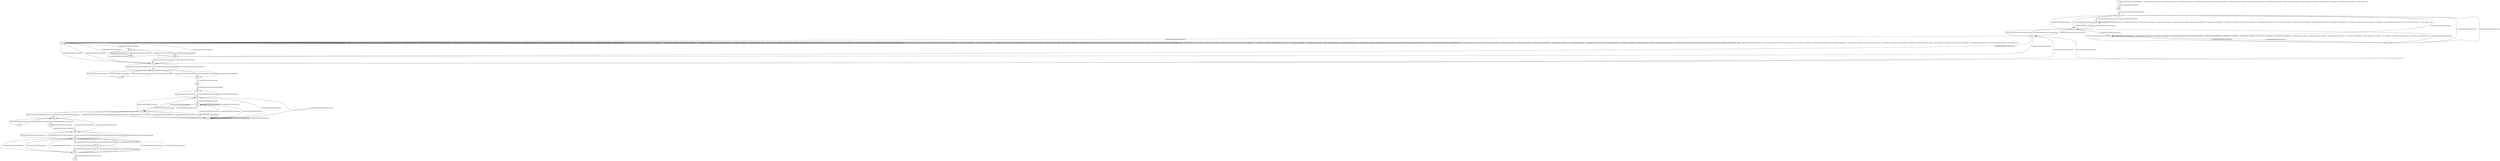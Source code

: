 # Total number of goals covered by this test: 1
# d57m --> d57p

digraph g {
"b1" -> "b1" [label = "1-toggle[TOGGLE];/null/door0[false]:=!(door0[false]); door1[false]:=!(door1[false]); door4[false]:=!(door4[false]); door6[false]:=!(door6[false]); door9[false]:=!(door9[false]); door42[false]:=!(door42[false]); door12[false]:=!(door12[false]); door13[false]:=!(door13[false]); door14[false]:=!(door14[false]); door18[false]:=!(door18[false]); door23[false]:=!(door23[false]); door58[false]:=!(door58[false]); door27[false]:=!(door27[false]); /null"];
"b1" -> "d42p" [label = "2-explore[EXPLORE];/null/null/null"];
"d42p" -> "d42m" [label = "3-explore[EXPLORE];/door42[false]/null/null"];
"d42m" -> "b59" [label = "4-explore[EXPLORE];/null/null/null"];
"b59" -> "d27p" [label = "5-explore[EXPLORE];/null/null/null"];
"d27p" -> "d27m" [label = "6-explore[EXPLORE];/door27[false]/null/null"];
"d27m" -> "b98" [label = "7-explore[EXPLORE];/null/null/null"];
"b98" -> "d9p" [label = "8-explore[EXPLORE];/null/null/null"];
"d9p" -> "b99" [label = "9-explore[EXPLORE];/null/null/null"];
"b99" -> "d9p" [label = "10-explore[EXPLORE];/null/null/null"];
"d9p" -> "b98" [label = "11-explore[EXPLORE];/null/null/null"];
"b98" -> "d33m" [label = "12-explore[EXPLORE];/null/null/null"];
"d33m" -> "d27m" [label = "13-explore[EXPLORE];/null/null/null"];
"d27m" -> "d27p" [label = "14-explore[EXPLORE];/door27[false]/null/null"];
"d27p" -> "b58" [label = "15-explore[EXPLORE];/null/null/null"];
"b58" -> "d42m" [label = "16-explore[EXPLORE];/null/null/null"];
"d42m" -> "b59" [label = "17-explore[EXPLORE];/null/null/null"];
"b59" -> "b59" [label = "18-toggle[TOGGLE];/null/door0[false]:=!(door0[false]); door1[false]:=!(door1[false]); door2[false]:=!(door2[false]); door3[false]:=!(door3[false]); door4[false]:=!(door4[false]); door5[false]:=!(door5[false]); door6[false]:=!(door6[false]); door7[false]:=!(door7[false]); door9[false]:=!(door9[false]); door11[false]:=!(door11[false]); door13[false]:=!(door13[false]); door14[false]:=!(door14[false]); door47[false]:=!(door47[false]); door48[false]:=!(door48[false]); door50[false]:=!(door50[false]); door19[false]:=!(door19[false]); door57[false]:=!(door57[false]); door27[false]:=!(door27[false]); /null"];
"b59" -> "d27p" [label = "19-explore[EXPLORE];/null/null/null"];
"d27p" -> "d42m" [label = "20-explore[EXPLORE];/null/null/null"];
"d42m" -> "b58" [label = "21-explore[EXPLORE];/null/null/null"];
"b58" -> "b57" [label = "22-explore[EXPLORE];/null/null/null"];
"b57" -> "b58" [label = "23-explore[EXPLORE];/null/null/null"];
"b58" -> "d27p" [label = "24-explore[EXPLORE];/null/null/null"];
"d27p" -> "b57" [label = "25-explore[EXPLORE];/null/null/null"];
"b57" -> "b57" [label = "26-toggle[TOGGLE];/null/door0[false]:=!(door0[false]); door1[false]:=!(door1[false]); door33[false]:=!(door33[false]); door2[false]:=!(door2[false]); door34[false]:=!(door34[false]); door4[false]:=!(door4[false]); door5[false]:=!(door5[false]); door6[false]:=!(door6[false]); door38[false]:=!(door38[false]); door9[false]:=!(door9[false]); door11[false]:=!(door11[false]); door14[false]:=!(door14[false]); door17[false]:=!(door17[false]); door18[false]:=!(door18[false]); door19[false]:=!(door19[false]); door24[false]:=!(door24[false]); door27[false]:=!(door27[false]); /null"];
"b57" -> "d42m" [label = "27-explore[EXPLORE];/null/null/null"];
"d42m" -> "d27p" [label = "28-explore[EXPLORE];/null/null/null"];
"d27p" -> "d27m" [label = "29-explore[EXPLORE];/door27[false]/null/null"];
"d27m" -> "b100" [label = "30-explore[EXPLORE];/null/null/null"];
"b100" -> "d9p" [label = "31-explore[EXPLORE];/null/null/null"];
"d9p" -> "d33m" [label = "32-explore[EXPLORE];/null/null/null"];
"d33m" -> "d27m" [label = "33-explore[EXPLORE];/null/null/null"];
"d27m" -> "b98" [label = "34-explore[EXPLORE];/null/null/null"];
"b98" -> "d33m" [label = "35-explore[EXPLORE];/null/null/null"];
"d33m" -> "d33p" [label = "36-explore[EXPLORE];/door33[false]/null/null"];
"d33p" -> "d33m" [label = "37-explore[EXPLORE];/door33[false]/null/null"];
"d33m" -> "b100" [label = "38-explore[EXPLORE];/null/null/null"];
"b100" -> "b100" [label = "39-toggle[TOGGLE];/null/door1[false]:=!(door1[false]); door2[false]:=!(door2[false]); door3[false]:=!(door3[false]); door4[false]:=!(door4[false]); door36[false]:=!(door36[false]); door5[false]:=!(door5[false]); door6[false]:=!(door6[false]); door7[false]:=!(door7[false]); door39[false]:=!(door39[false]); door9[false]:=!(door9[false]); door10[false]:=!(door10[false]); door13[false]:=!(door13[false]); door49[false]:=!(door49[false]); door52[false]:=!(door52[false]); door22[false]:=!(door22[false]); /null"];
"b100" -> "b100" [label = "40-toggle[TOGGLE];/null/door1[false]:=!(door1[false]); door2[false]:=!(door2[false]); door3[false]:=!(door3[false]); door4[false]:=!(door4[false]); door36[false]:=!(door36[false]); door5[false]:=!(door5[false]); door6[false]:=!(door6[false]); door7[false]:=!(door7[false]); door39[false]:=!(door39[false]); door9[false]:=!(door9[false]); door10[false]:=!(door10[false]); door13[false]:=!(door13[false]); door49[false]:=!(door49[false]); door52[false]:=!(door52[false]); door22[false]:=!(door22[false]); /null"];
"b100" -> "b100" [label = "41-toggle[TOGGLE];/null/door1[false]:=!(door1[false]); door2[false]:=!(door2[false]); door3[false]:=!(door3[false]); door4[false]:=!(door4[false]); door36[false]:=!(door36[false]); door5[false]:=!(door5[false]); door6[false]:=!(door6[false]); door7[false]:=!(door7[false]); door39[false]:=!(door39[false]); door9[false]:=!(door9[false]); door10[false]:=!(door10[false]); door13[false]:=!(door13[false]); door49[false]:=!(door49[false]); door52[false]:=!(door52[false]); door22[false]:=!(door22[false]); /null"];
"b100" -> "b99" [label = "42-explore[EXPLORE];/null/null/null"];
"b99" -> "b100" [label = "43-explore[EXPLORE];/null/null/null"];
"b100" -> "b100" [label = "44-toggle[TOGGLE];/null/door1[false]:=!(door1[false]); door2[false]:=!(door2[false]); door3[false]:=!(door3[false]); door4[false]:=!(door4[false]); door36[false]:=!(door36[false]); door5[false]:=!(door5[false]); door6[false]:=!(door6[false]); door7[false]:=!(door7[false]); door39[false]:=!(door39[false]); door9[false]:=!(door9[false]); door10[false]:=!(door10[false]); door13[false]:=!(door13[false]); door49[false]:=!(door49[false]); door52[false]:=!(door52[false]); door22[false]:=!(door22[false]); /null"];
"b100" -> "b100" [label = "45-toggle[TOGGLE];/null/door1[false]:=!(door1[false]); door2[false]:=!(door2[false]); door3[false]:=!(door3[false]); door4[false]:=!(door4[false]); door36[false]:=!(door36[false]); door5[false]:=!(door5[false]); door6[false]:=!(door6[false]); door7[false]:=!(door7[false]); door39[false]:=!(door39[false]); door9[false]:=!(door9[false]); door10[false]:=!(door10[false]); door13[false]:=!(door13[false]); door49[false]:=!(door49[false]); door52[false]:=!(door52[false]); door22[false]:=!(door22[false]); /null"];
"b100" -> "b100" [label = "46-toggle[TOGGLE];/null/door1[false]:=!(door1[false]); door2[false]:=!(door2[false]); door3[false]:=!(door3[false]); door4[false]:=!(door4[false]); door36[false]:=!(door36[false]); door5[false]:=!(door5[false]); door6[false]:=!(door6[false]); door7[false]:=!(door7[false]); door39[false]:=!(door39[false]); door9[false]:=!(door9[false]); door10[false]:=!(door10[false]); door13[false]:=!(door13[false]); door49[false]:=!(door49[false]); door52[false]:=!(door52[false]); door22[false]:=!(door22[false]); /null"];
"b100" -> "b100" [label = "47-toggle[TOGGLE];/null/door1[false]:=!(door1[false]); door2[false]:=!(door2[false]); door3[false]:=!(door3[false]); door4[false]:=!(door4[false]); door36[false]:=!(door36[false]); door5[false]:=!(door5[false]); door6[false]:=!(door6[false]); door7[false]:=!(door7[false]); door39[false]:=!(door39[false]); door9[false]:=!(door9[false]); door10[false]:=!(door10[false]); door13[false]:=!(door13[false]); door49[false]:=!(door49[false]); door52[false]:=!(door52[false]); door22[false]:=!(door22[false]); /null"];
"b100" -> "d33m" [label = "48-explore[EXPLORE];/null/null/null"];
"d33m" -> "d33p" [label = "49-explore[EXPLORE];/door33[false]/null/null"];
"d33p" -> "b6" [label = "50-explore[EXPLORE];/null/null/null"];
"b6" -> "d33p" [label = "51-explore[EXPLORE];/null/null/null"];
"d33p" -> "b6" [label = "52-explore[EXPLORE];/null/null/null"];
"b6" -> "d33p" [label = "53-explore[EXPLORE];/null/null/null"];
"d33p" -> "d40m" [label = "54-explore[EXPLORE];/null/null/null"];
"d40m" -> "d33p" [label = "55-explore[EXPLORE];/null/null/null"];
"d33p" -> "d40m" [label = "56-explore[EXPLORE];/null/null/null"];
"d40m" -> "d39m" [label = "57-explore[EXPLORE];/null/null/null"];
"d39m" -> "d39p" [label = "58-explore[EXPLORE];/door39[false]/null/null"];
"d39p" -> "gf15" [label = "59-explore[EXPLORE];/null/null/null"];
"gf15" -> "d48m" [label = "60-explore[EXPLORE];/null/null/null"];
"d48m" -> "b140" [label = "61-explore[EXPLORE];/null/null/null"];
"b140" -> "b140" [label = "62-toggle[TOGGLE];/null/null/null"];
"b140" -> "b141" [label = "63-explore[EXPLORE];/null/null/null"];
"b141" -> "b141" [label = "64-toggle[TOGGLE];/null/null/null"];
"b141" -> "d48m" [label = "65-explore[EXPLORE];/null/null/null"];
"d48m" -> "gf15" [label = "66-explore[EXPLORE];/null/null/null"];
"gf15" -> "b140" [label = "67-explore[EXPLORE];/null/null/null"];
"b140" -> "b140" [label = "68-toggle[TOGGLE];/null/null/null"];
"b140" -> "d48m" [label = "69-explore[EXPLORE];/null/null/null"];
"d48m" -> "b140" [label = "70-explore[EXPLORE];/null/null/null"];
"b140" -> "b140" [label = "71-toggle[TOGGLE];/null/null/null"];
"b140" -> "b141" [label = "72-explore[EXPLORE];/null/null/null"];
"b141" -> "b141" [label = "73-toggle[TOGGLE];/null/null/null"];
"b141" -> "b140" [label = "74-explore[EXPLORE];/null/null/null"];
"b140" -> "gf15" [label = "75-explore[EXPLORE];/null/null/null"];
"gf15" -> "d39p" [label = "76-explore[EXPLORE];/null/null/null"];
"d39p" -> "gf15" [label = "77-explore[EXPLORE];/null/null/null"];
"gf15" -> "b141" [label = "78-explore[EXPLORE];/null/null/null"];
"b141" -> "d48m" [label = "79-explore[EXPLORE];/null/null/null"];
"d48m" -> "b140" [label = "80-explore[EXPLORE];/null/null/null"];
"b140" -> "d48m" [label = "81-explore[EXPLORE];/null/null/null"];
"d48m" -> "d48p" [label = "82-explore[EXPLORE];/door48[false]/null/null"];
"d48p" -> "b18" [label = "83-explore[EXPLORE];/null/null/null"];
"b18" -> "d48p" [label = "84-explore[EXPLORE];/null/null/null"];
"d48p" -> "d48m" [label = "85-explore[EXPLORE];/door48[false]/null/null"];
"d48m" -> "d48p" [label = "86-explore[EXPLORE];/door48[false]/null/null"];
"d48p" -> "b19" [label = "87-explore[EXPLORE];/null/null/null"];
"b19" -> "b19" [label = "88-toggle[TOGGLE];/null/null/null"];
"b19" -> "d50m" [label = "89-explore[EXPLORE];/null/null/null"];
"d50m" -> "d48p" [label = "90-explore[EXPLORE];/null/null/null"];
"d48p" -> "d50m" [label = "91-explore[EXPLORE];/null/null/null"];
"d50m" -> "d50p" [label = "92-explore[EXPLORE];/door50[false]/null/null"];
"d50p" -> "d57m" [label = "93-explore[EXPLORE];/null/null/null"];
"d57m" -> "b8" [label = "94-explore[EXPLORE];/null/null/null"];
"b8" -> "d50p" [label = "95-explore[EXPLORE];/null/null/null"];
"d50p" -> "d50m" [label = "96-explore[EXPLORE];/door50[false]/null/null"];
"d50m" -> "d50p" [label = "97-explore[EXPLORE];/door50[false]/null/null"];
"d50p" -> "d50m" [label = "98-explore[EXPLORE];/door50[false]/null/null"];
"d50m" -> "d50p" [label = "99-explore[EXPLORE];/door50[false]/null/null"];
"d50p" -> "d57m" [label = "100-explore[EXPLORE];/null/null/null"];
"d57m" -> "b8" [label = "101-explore[EXPLORE];/null/null/null"];
"b8" -> "d57m" [label = "102-explore[EXPLORE];/null/null/null"];
"d57m" -> "d50p" [label = "103-explore[EXPLORE];/null/null/null"];
"d50p" -> "b8" [label = "104-explore[EXPLORE];/null/null/null"];
"b8" -> "d50p" [label = "105-explore[EXPLORE];/null/null/null"];
"d50p" -> "d57m" [label = "106-explore[EXPLORE];/null/null/null"];
"d57m" -> "d50p" [label = "107-explore[EXPLORE];/null/null/null"];
"d50p" -> "d57m" [label = "108-explore[EXPLORE];/null/null/null"];
"d57m" -> "d57p" [label = "109-explore[EXPLORE];/door57[false]/null/null"];
}